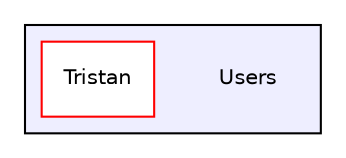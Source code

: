 digraph "C:/Users" {
  compound=true
  node [ fontsize="10", fontname="Helvetica"];
  edge [ labelfontsize="10", labelfontname="Helvetica"];
  subgraph clusterdir_8ceffd4ee35c3518d4e8bdc7e638efe8 {
    graph [ bgcolor="#eeeeff", pencolor="black", label="" URL="dir_8ceffd4ee35c3518d4e8bdc7e638efe8.html"];
    dir_8ceffd4ee35c3518d4e8bdc7e638efe8 [shape=plaintext label="Users"];
    dir_730d2cd6c0c7e83ecb5e4ff6479cb5e4 [shape=box label="Tristan" color="red" fillcolor="white" style="filled" URL="dir_730d2cd6c0c7e83ecb5e4ff6479cb5e4.html"];
  }
}
